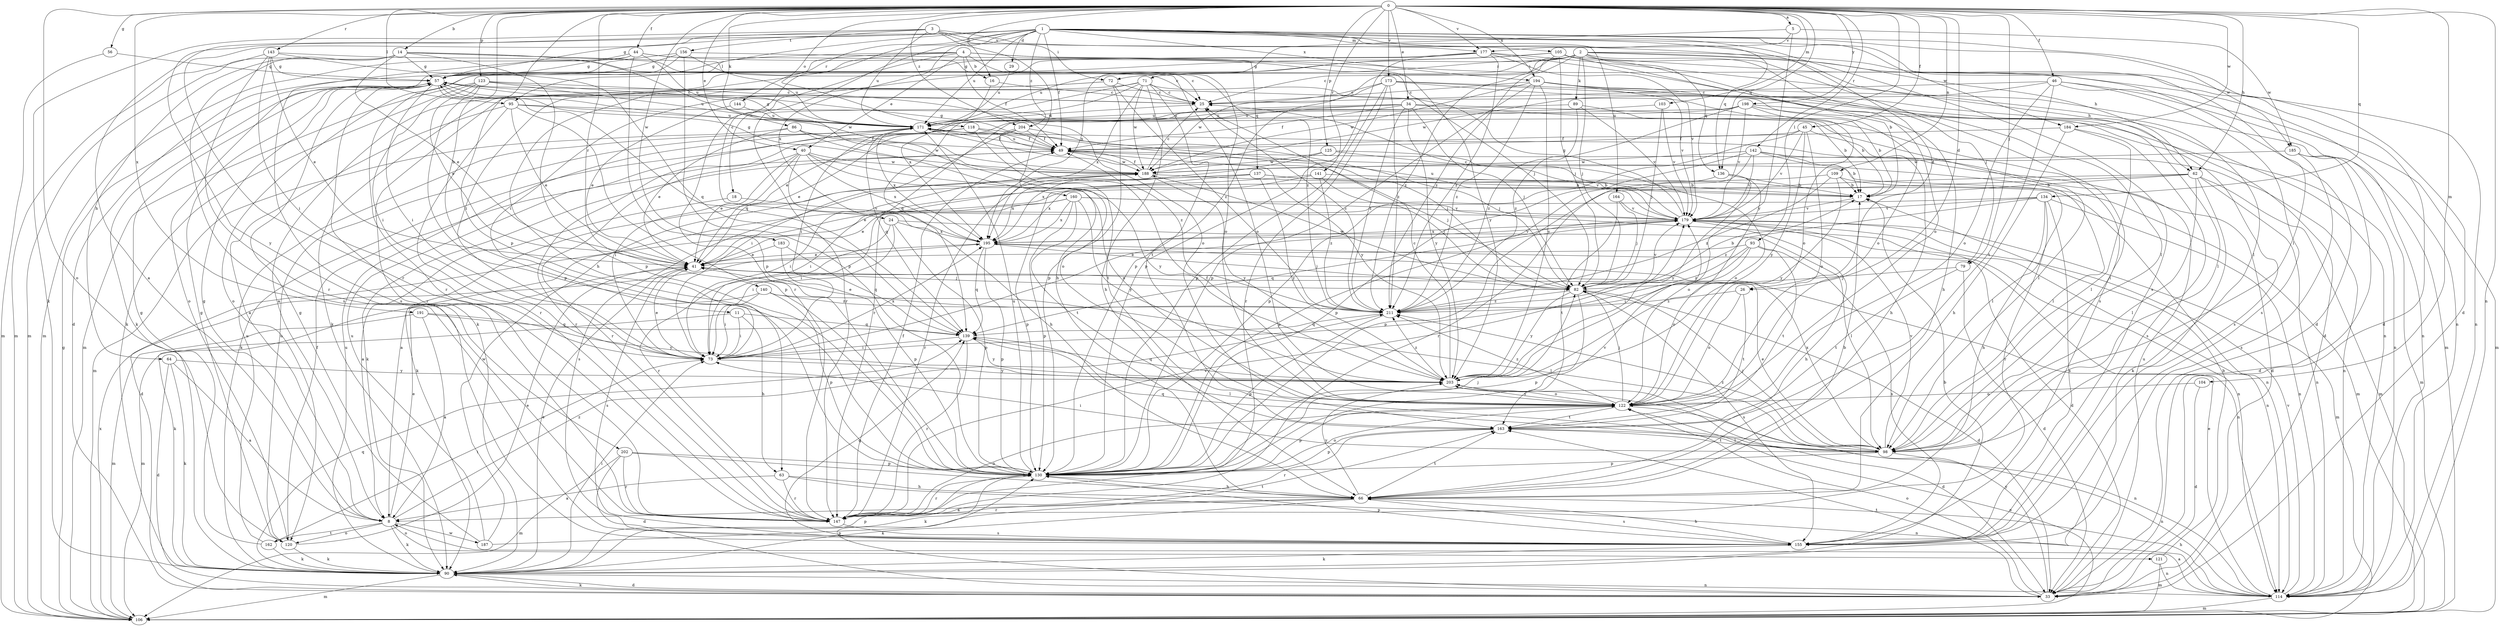strict digraph  {
0;
1;
2;
3;
4;
5;
8;
11;
14;
16;
17;
18;
24;
25;
26;
29;
33;
34;
40;
41;
44;
45;
46;
49;
56;
57;
62;
63;
64;
66;
71;
72;
73;
79;
82;
86;
89;
90;
93;
95;
98;
103;
104;
105;
106;
109;
114;
118;
120;
121;
122;
123;
125;
130;
134;
136;
137;
139;
140;
141;
142;
143;
144;
147;
155;
156;
160;
162;
163;
164;
171;
173;
177;
179;
183;
184;
185;
187;
188;
191;
194;
195;
198;
202;
203;
204;
211;
0 -> 5  [label=a];
0 -> 11  [label=b];
0 -> 14  [label=b];
0 -> 16  [label=b];
0 -> 26  [label=d];
0 -> 34  [label=e];
0 -> 40  [label=e];
0 -> 44  [label=f];
0 -> 45  [label=f];
0 -> 46  [label=f];
0 -> 56  [label=g];
0 -> 62  [label=h];
0 -> 79  [label=j];
0 -> 86  [label=k];
0 -> 93  [label=l];
0 -> 95  [label=l];
0 -> 103  [label=m];
0 -> 104  [label=m];
0 -> 109  [label=n];
0 -> 114  [label=n];
0 -> 118  [label=o];
0 -> 120  [label=o];
0 -> 123  [label=p];
0 -> 125  [label=p];
0 -> 130  [label=p];
0 -> 134  [label=q];
0 -> 136  [label=q];
0 -> 140  [label=r];
0 -> 141  [label=r];
0 -> 142  [label=r];
0 -> 143  [label=r];
0 -> 173  [label=v];
0 -> 177  [label=v];
0 -> 183  [label=w];
0 -> 184  [label=w];
0 -> 191  [label=x];
0 -> 194  [label=x];
0 -> 198  [label=y];
0 -> 204  [label=z];
1 -> 8  [label=a];
1 -> 18  [label=c];
1 -> 24  [label=c];
1 -> 26  [label=d];
1 -> 29  [label=d];
1 -> 33  [label=d];
1 -> 49  [label=f];
1 -> 57  [label=g];
1 -> 95  [label=l];
1 -> 98  [label=l];
1 -> 105  [label=m];
1 -> 136  [label=q];
1 -> 144  [label=r];
1 -> 147  [label=r];
1 -> 155  [label=s];
1 -> 164  [label=u];
1 -> 171  [label=u];
1 -> 184  [label=w];
1 -> 185  [label=w];
1 -> 194  [label=x];
1 -> 195  [label=x];
1 -> 204  [label=z];
2 -> 25  [label=c];
2 -> 33  [label=d];
2 -> 62  [label=h];
2 -> 71  [label=i];
2 -> 72  [label=i];
2 -> 79  [label=j];
2 -> 82  [label=j];
2 -> 89  [label=k];
2 -> 114  [label=n];
2 -> 120  [label=o];
2 -> 130  [label=p];
2 -> 136  [label=q];
2 -> 155  [label=s];
2 -> 211  [label=z];
3 -> 62  [label=h];
3 -> 72  [label=i];
3 -> 90  [label=k];
3 -> 156  [label=t];
3 -> 160  [label=t];
3 -> 171  [label=u];
3 -> 177  [label=v];
3 -> 202  [label=y];
4 -> 16  [label=b];
4 -> 25  [label=c];
4 -> 40  [label=e];
4 -> 49  [label=f];
4 -> 63  [label=h];
4 -> 73  [label=i];
4 -> 120  [label=o];
4 -> 137  [label=q];
4 -> 147  [label=r];
4 -> 203  [label=y];
5 -> 177  [label=v];
5 -> 185  [label=w];
5 -> 195  [label=x];
5 -> 203  [label=y];
8 -> 41  [label=e];
8 -> 57  [label=g];
8 -> 90  [label=k];
8 -> 120  [label=o];
8 -> 121  [label=o];
8 -> 162  [label=t];
8 -> 187  [label=w];
8 -> 211  [label=z];
11 -> 63  [label=h];
11 -> 73  [label=i];
11 -> 106  [label=m];
11 -> 139  [label=q];
14 -> 41  [label=e];
14 -> 57  [label=g];
14 -> 64  [label=h];
14 -> 66  [label=h];
14 -> 106  [label=m];
14 -> 122  [label=o];
14 -> 130  [label=p];
14 -> 155  [label=s];
14 -> 211  [label=z];
16 -> 25  [label=c];
16 -> 195  [label=x];
17 -> 179  [label=v];
18 -> 8  [label=a];
18 -> 179  [label=v];
24 -> 73  [label=i];
24 -> 98  [label=l];
24 -> 130  [label=p];
24 -> 147  [label=r];
24 -> 195  [label=x];
25 -> 171  [label=u];
26 -> 122  [label=o];
26 -> 163  [label=t];
26 -> 211  [label=z];
29 -> 171  [label=u];
33 -> 90  [label=k];
33 -> 122  [label=o];
33 -> 130  [label=p];
33 -> 163  [label=t];
33 -> 171  [label=u];
33 -> 203  [label=y];
34 -> 17  [label=b];
34 -> 49  [label=f];
34 -> 73  [label=i];
34 -> 82  [label=j];
34 -> 98  [label=l];
34 -> 147  [label=r];
34 -> 171  [label=u];
34 -> 203  [label=y];
34 -> 211  [label=z];
40 -> 41  [label=e];
40 -> 66  [label=h];
40 -> 73  [label=i];
40 -> 122  [label=o];
40 -> 147  [label=r];
40 -> 188  [label=w];
40 -> 195  [label=x];
40 -> 203  [label=y];
41 -> 82  [label=j];
41 -> 155  [label=s];
44 -> 57  [label=g];
44 -> 82  [label=j];
44 -> 106  [label=m];
44 -> 122  [label=o];
44 -> 130  [label=p];
44 -> 155  [label=s];
44 -> 171  [label=u];
45 -> 49  [label=f];
45 -> 66  [label=h];
45 -> 122  [label=o];
45 -> 130  [label=p];
45 -> 179  [label=v];
45 -> 203  [label=y];
46 -> 25  [label=c];
46 -> 106  [label=m];
46 -> 114  [label=n];
46 -> 122  [label=o];
46 -> 155  [label=s];
46 -> 163  [label=t];
46 -> 188  [label=w];
49 -> 57  [label=g];
49 -> 82  [label=j];
49 -> 90  [label=k];
49 -> 98  [label=l];
49 -> 114  [label=n];
49 -> 171  [label=u];
49 -> 188  [label=w];
56 -> 57  [label=g];
56 -> 106  [label=m];
57 -> 25  [label=c];
57 -> 73  [label=i];
57 -> 90  [label=k];
57 -> 139  [label=q];
57 -> 147  [label=r];
57 -> 188  [label=w];
62 -> 17  [label=b];
62 -> 41  [label=e];
62 -> 90  [label=k];
62 -> 98  [label=l];
62 -> 106  [label=m];
62 -> 114  [label=n];
62 -> 130  [label=p];
63 -> 8  [label=a];
63 -> 66  [label=h];
63 -> 114  [label=n];
63 -> 147  [label=r];
64 -> 8  [label=a];
64 -> 33  [label=d];
64 -> 90  [label=k];
64 -> 203  [label=y];
66 -> 8  [label=a];
66 -> 17  [label=b];
66 -> 90  [label=k];
66 -> 147  [label=r];
66 -> 155  [label=s];
66 -> 163  [label=t];
66 -> 203  [label=y];
71 -> 25  [label=c];
71 -> 66  [label=h];
71 -> 90  [label=k];
71 -> 122  [label=o];
71 -> 139  [label=q];
71 -> 147  [label=r];
71 -> 163  [label=t];
71 -> 188  [label=w];
71 -> 195  [label=x];
72 -> 8  [label=a];
72 -> 25  [label=c];
72 -> 90  [label=k];
72 -> 130  [label=p];
72 -> 211  [label=z];
73 -> 41  [label=e];
73 -> 195  [label=x];
73 -> 203  [label=y];
79 -> 33  [label=d];
79 -> 82  [label=j];
79 -> 163  [label=t];
82 -> 17  [label=b];
82 -> 33  [label=d];
82 -> 130  [label=p];
82 -> 155  [label=s];
82 -> 179  [label=v];
82 -> 188  [label=w];
82 -> 203  [label=y];
82 -> 211  [label=z];
86 -> 41  [label=e];
86 -> 49  [label=f];
86 -> 106  [label=m];
86 -> 122  [label=o];
86 -> 188  [label=w];
89 -> 17  [label=b];
89 -> 171  [label=u];
89 -> 179  [label=v];
89 -> 211  [label=z];
90 -> 17  [label=b];
90 -> 33  [label=d];
90 -> 41  [label=e];
90 -> 73  [label=i];
90 -> 106  [label=m];
90 -> 114  [label=n];
90 -> 130  [label=p];
90 -> 139  [label=q];
90 -> 171  [label=u];
93 -> 41  [label=e];
93 -> 73  [label=i];
93 -> 122  [label=o];
93 -> 155  [label=s];
93 -> 163  [label=t];
93 -> 211  [label=z];
95 -> 8  [label=a];
95 -> 41  [label=e];
95 -> 98  [label=l];
95 -> 130  [label=p];
95 -> 147  [label=r];
95 -> 171  [label=u];
98 -> 41  [label=e];
98 -> 73  [label=i];
98 -> 82  [label=j];
98 -> 114  [label=n];
98 -> 130  [label=p];
98 -> 139  [label=q];
98 -> 163  [label=t];
98 -> 179  [label=v];
98 -> 195  [label=x];
98 -> 211  [label=z];
103 -> 82  [label=j];
103 -> 171  [label=u];
103 -> 179  [label=v];
104 -> 33  [label=d];
104 -> 122  [label=o];
105 -> 17  [label=b];
105 -> 33  [label=d];
105 -> 57  [label=g];
105 -> 82  [label=j];
105 -> 98  [label=l];
105 -> 171  [label=u];
105 -> 211  [label=z];
106 -> 57  [label=g];
106 -> 122  [label=o];
106 -> 195  [label=x];
109 -> 8  [label=a];
109 -> 17  [label=b];
109 -> 106  [label=m];
109 -> 203  [label=y];
109 -> 211  [label=z];
114 -> 8  [label=a];
114 -> 41  [label=e];
114 -> 66  [label=h];
114 -> 106  [label=m];
114 -> 179  [label=v];
118 -> 49  [label=f];
118 -> 82  [label=j];
118 -> 90  [label=k];
118 -> 147  [label=r];
118 -> 163  [label=t];
120 -> 41  [label=e];
120 -> 49  [label=f];
120 -> 57  [label=g];
120 -> 90  [label=k];
120 -> 171  [label=u];
121 -> 17  [label=b];
121 -> 106  [label=m];
121 -> 114  [label=n];
122 -> 49  [label=f];
122 -> 82  [label=j];
122 -> 114  [label=n];
122 -> 130  [label=p];
122 -> 163  [label=t];
122 -> 203  [label=y];
122 -> 211  [label=z];
123 -> 25  [label=c];
123 -> 41  [label=e];
123 -> 73  [label=i];
123 -> 90  [label=k];
123 -> 106  [label=m];
123 -> 122  [label=o];
123 -> 130  [label=p];
123 -> 171  [label=u];
125 -> 122  [label=o];
125 -> 179  [label=v];
125 -> 188  [label=w];
125 -> 195  [label=x];
130 -> 66  [label=h];
130 -> 82  [label=j];
130 -> 90  [label=k];
130 -> 122  [label=o];
130 -> 147  [label=r];
130 -> 171  [label=u];
130 -> 179  [label=v];
134 -> 41  [label=e];
134 -> 66  [label=h];
134 -> 114  [label=n];
134 -> 147  [label=r];
134 -> 155  [label=s];
134 -> 179  [label=v];
134 -> 211  [label=z];
136 -> 17  [label=b];
136 -> 122  [label=o];
136 -> 130  [label=p];
136 -> 203  [label=y];
137 -> 17  [label=b];
137 -> 90  [label=k];
137 -> 114  [label=n];
137 -> 130  [label=p];
137 -> 155  [label=s];
137 -> 203  [label=y];
139 -> 73  [label=i];
139 -> 98  [label=l];
139 -> 147  [label=r];
139 -> 203  [label=y];
140 -> 73  [label=i];
140 -> 90  [label=k];
140 -> 98  [label=l];
140 -> 130  [label=p];
140 -> 211  [label=z];
141 -> 17  [label=b];
141 -> 73  [label=i];
141 -> 82  [label=j];
141 -> 195  [label=x];
141 -> 211  [label=z];
142 -> 17  [label=b];
142 -> 33  [label=d];
142 -> 98  [label=l];
142 -> 130  [label=p];
142 -> 147  [label=r];
142 -> 179  [label=v];
142 -> 188  [label=w];
143 -> 25  [label=c];
143 -> 41  [label=e];
143 -> 57  [label=g];
143 -> 73  [label=i];
143 -> 106  [label=m];
143 -> 139  [label=q];
143 -> 147  [label=r];
144 -> 41  [label=e];
144 -> 171  [label=u];
147 -> 49  [label=f];
147 -> 122  [label=o];
147 -> 155  [label=s];
147 -> 179  [label=v];
155 -> 66  [label=h];
155 -> 90  [label=k];
155 -> 130  [label=p];
155 -> 139  [label=q];
156 -> 33  [label=d];
156 -> 57  [label=g];
156 -> 114  [label=n];
156 -> 130  [label=p];
156 -> 147  [label=r];
156 -> 171  [label=u];
160 -> 33  [label=d];
160 -> 73  [label=i];
160 -> 114  [label=n];
160 -> 130  [label=p];
160 -> 163  [label=t];
160 -> 179  [label=v];
160 -> 195  [label=x];
160 -> 203  [label=y];
162 -> 57  [label=g];
162 -> 73  [label=i];
162 -> 90  [label=k];
162 -> 171  [label=u];
163 -> 98  [label=l];
163 -> 130  [label=p];
163 -> 147  [label=r];
164 -> 82  [label=j];
164 -> 163  [label=t];
164 -> 179  [label=v];
171 -> 49  [label=f];
171 -> 57  [label=g];
171 -> 139  [label=q];
171 -> 195  [label=x];
171 -> 203  [label=y];
173 -> 25  [label=c];
173 -> 33  [label=d];
173 -> 98  [label=l];
173 -> 122  [label=o];
173 -> 130  [label=p];
173 -> 147  [label=r];
173 -> 188  [label=w];
173 -> 211  [label=z];
177 -> 57  [label=g];
177 -> 73  [label=i];
177 -> 98  [label=l];
177 -> 122  [label=o];
177 -> 130  [label=p];
177 -> 179  [label=v];
177 -> 211  [label=z];
179 -> 25  [label=c];
179 -> 33  [label=d];
179 -> 57  [label=g];
179 -> 66  [label=h];
179 -> 73  [label=i];
179 -> 106  [label=m];
179 -> 114  [label=n];
179 -> 139  [label=q];
179 -> 171  [label=u];
179 -> 195  [label=x];
183 -> 41  [label=e];
183 -> 130  [label=p];
183 -> 139  [label=q];
184 -> 49  [label=f];
184 -> 66  [label=h];
184 -> 98  [label=l];
184 -> 155  [label=s];
185 -> 33  [label=d];
185 -> 106  [label=m];
185 -> 155  [label=s];
185 -> 188  [label=w];
187 -> 57  [label=g];
187 -> 163  [label=t];
187 -> 171  [label=u];
187 -> 188  [label=w];
188 -> 17  [label=b];
188 -> 25  [label=c];
188 -> 49  [label=f];
188 -> 57  [label=g];
188 -> 73  [label=i];
188 -> 147  [label=r];
188 -> 195  [label=x];
188 -> 203  [label=y];
191 -> 8  [label=a];
191 -> 106  [label=m];
191 -> 139  [label=q];
191 -> 203  [label=y];
194 -> 25  [label=c];
194 -> 66  [label=h];
194 -> 106  [label=m];
194 -> 114  [label=n];
194 -> 130  [label=p];
194 -> 179  [label=v];
194 -> 188  [label=w];
194 -> 203  [label=y];
194 -> 211  [label=z];
195 -> 41  [label=e];
195 -> 82  [label=j];
195 -> 114  [label=n];
195 -> 130  [label=p];
195 -> 139  [label=q];
195 -> 179  [label=v];
198 -> 17  [label=b];
198 -> 41  [label=e];
198 -> 114  [label=n];
198 -> 155  [label=s];
198 -> 171  [label=u];
198 -> 179  [label=v];
198 -> 211  [label=z];
202 -> 33  [label=d];
202 -> 66  [label=h];
202 -> 106  [label=m];
202 -> 130  [label=p];
202 -> 147  [label=r];
203 -> 25  [label=c];
203 -> 33  [label=d];
203 -> 122  [label=o];
203 -> 139  [label=q];
203 -> 211  [label=z];
204 -> 41  [label=e];
204 -> 49  [label=f];
204 -> 73  [label=i];
204 -> 82  [label=j];
204 -> 211  [label=z];
211 -> 25  [label=c];
211 -> 41  [label=e];
211 -> 130  [label=p];
211 -> 139  [label=q];
}
